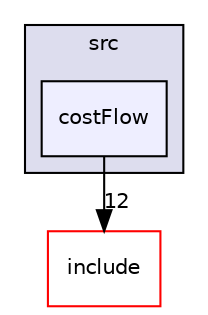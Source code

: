 digraph "/home/vicky/pgrouting/pgrouting/pgrouting/src/costFlow" {
  compound=true
  node [ fontsize="10", fontname="Helvetica"];
  edge [ labelfontsize="10", labelfontname="Helvetica"];
  subgraph clusterdir_68267d1309a1af8e8297ef4c3efbcdba {
    graph [ bgcolor="#ddddee", pencolor="black", label="src" fontname="Helvetica", fontsize="10", URL="dir_68267d1309a1af8e8297ef4c3efbcdba.html"]
  dir_08cb6ab1df009429a99c95b99a89e875 [shape=box, label="costFlow", style="filled", fillcolor="#eeeeff", pencolor="black", URL="dir_08cb6ab1df009429a99c95b99a89e875.html"];
  }
  dir_d44c64559bbebec7f509842c48db8b23 [shape=box label="include" fillcolor="white" style="filled" color="red" URL="dir_d44c64559bbebec7f509842c48db8b23.html"];
  dir_08cb6ab1df009429a99c95b99a89e875->dir_d44c64559bbebec7f509842c48db8b23 [headlabel="12", labeldistance=1.5 headhref="dir_000061_000000.html"];
}
